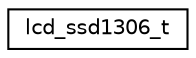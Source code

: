 digraph "Graphical Class Hierarchy"
{
 // LATEX_PDF_SIZE
  edge [fontname="Helvetica",fontsize="10",labelfontname="Helvetica",labelfontsize="10"];
  node [fontname="Helvetica",fontsize="10",shape=record];
  rankdir="LR";
  Node0 [label="lcd_ssd1306_t",height=0.2,width=0.4,color="black", fillcolor="white", style="filled",URL="$structlcd__ssd1306__t.html",tooltip=" "];
}
